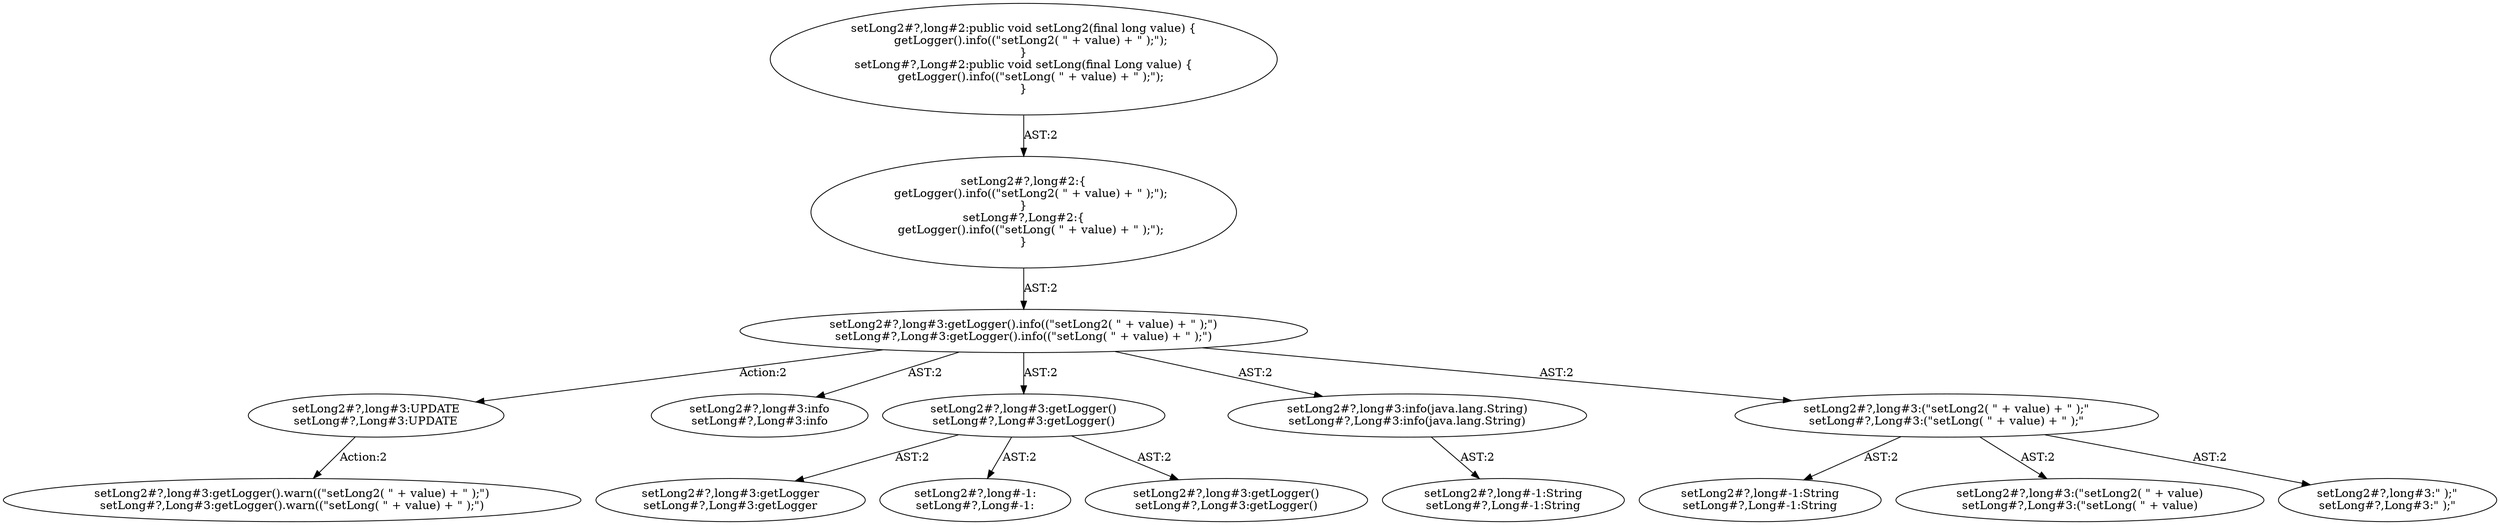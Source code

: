 digraph "Pattern" {
0 [label="setLong2#?,long#3:UPDATE
setLong#?,Long#3:UPDATE" shape=ellipse]
1 [label="setLong2#?,long#3:getLogger().info((\"setLong2( \" + value) + \" );\")
setLong#?,Long#3:getLogger().info((\"setLong( \" + value) + \" );\")" shape=ellipse]
2 [label="setLong2#?,long#2:\{
    getLogger().info((\"setLong2( \" + value) + \" );\");
\}
setLong#?,Long#2:\{
    getLogger().info((\"setLong( \" + value) + \" );\");
\}" shape=ellipse]
3 [label="setLong2#?,long#2:public void setLong2(final long value) \{
    getLogger().info((\"setLong2( \" + value) + \" );\");
\}
setLong#?,Long#2:public void setLong(final Long value) \{
    getLogger().info((\"setLong( \" + value) + \" );\");
\}" shape=ellipse]
4 [label="setLong2#?,long#3:info
setLong#?,Long#3:info" shape=ellipse]
5 [label="setLong2#?,long#3:getLogger()
setLong#?,Long#3:getLogger()" shape=ellipse]
6 [label="setLong2#?,long#3:getLogger
setLong#?,Long#3:getLogger" shape=ellipse]
7 [label="setLong2#?,long#-1:
setLong#?,Long#-1:" shape=ellipse]
8 [label="setLong2#?,long#3:getLogger()
setLong#?,Long#3:getLogger()" shape=ellipse]
9 [label="setLong2#?,long#3:info(java.lang.String)
setLong#?,Long#3:info(java.lang.String)" shape=ellipse]
10 [label="setLong2#?,long#-1:String
setLong#?,Long#-1:String" shape=ellipse]
11 [label="setLong2#?,long#3:(\"setLong2( \" + value) + \" );\"
setLong#?,Long#3:(\"setLong( \" + value) + \" );\"" shape=ellipse]
12 [label="setLong2#?,long#-1:String
setLong#?,Long#-1:String" shape=ellipse]
13 [label="setLong2#?,long#3:(\"setLong2( \" + value)
setLong#?,Long#3:(\"setLong( \" + value)" shape=ellipse]
14 [label="setLong2#?,long#3:\" );\"
setLong#?,Long#3:\" );\"" shape=ellipse]
15 [label="setLong2#?,long#3:getLogger().warn((\"setLong2( \" + value) + \" );\")
setLong#?,Long#3:getLogger().warn((\"setLong( \" + value) + \" );\")" shape=ellipse]
0 -> 15 [label="Action:2"];
1 -> 0 [label="Action:2"];
1 -> 4 [label="AST:2"];
1 -> 5 [label="AST:2"];
1 -> 9 [label="AST:2"];
1 -> 11 [label="AST:2"];
2 -> 1 [label="AST:2"];
3 -> 2 [label="AST:2"];
5 -> 6 [label="AST:2"];
5 -> 7 [label="AST:2"];
5 -> 8 [label="AST:2"];
9 -> 10 [label="AST:2"];
11 -> 12 [label="AST:2"];
11 -> 13 [label="AST:2"];
11 -> 14 [label="AST:2"];
}